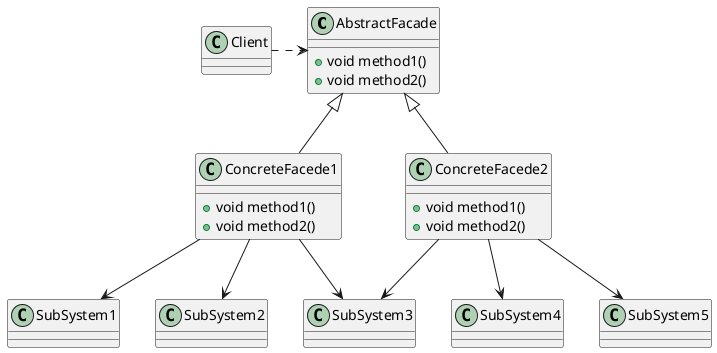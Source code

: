 @startuml 

skinparam DefaultFontName PingFangSC-Regular

class AbstractFacade{
    + void method1()
    + void method2()
}
class ConcreteFacede1{
    + void method1()
    + void method2()
}
class ConcreteFacede2{
    + void method1()
    + void method2()
}

Client .> AbstractFacade
AbstractFacade <|-- ConcreteFacede1
AbstractFacade <|-- ConcreteFacede2
ConcreteFacede1 --> SubSystem1
ConcreteFacede1 --> SubSystem2
ConcreteFacede1 --> SubSystem3
ConcreteFacede2 --> SubSystem3
ConcreteFacede2 --> SubSystem4
ConcreteFacede2 --> SubSystem5

@enduml
